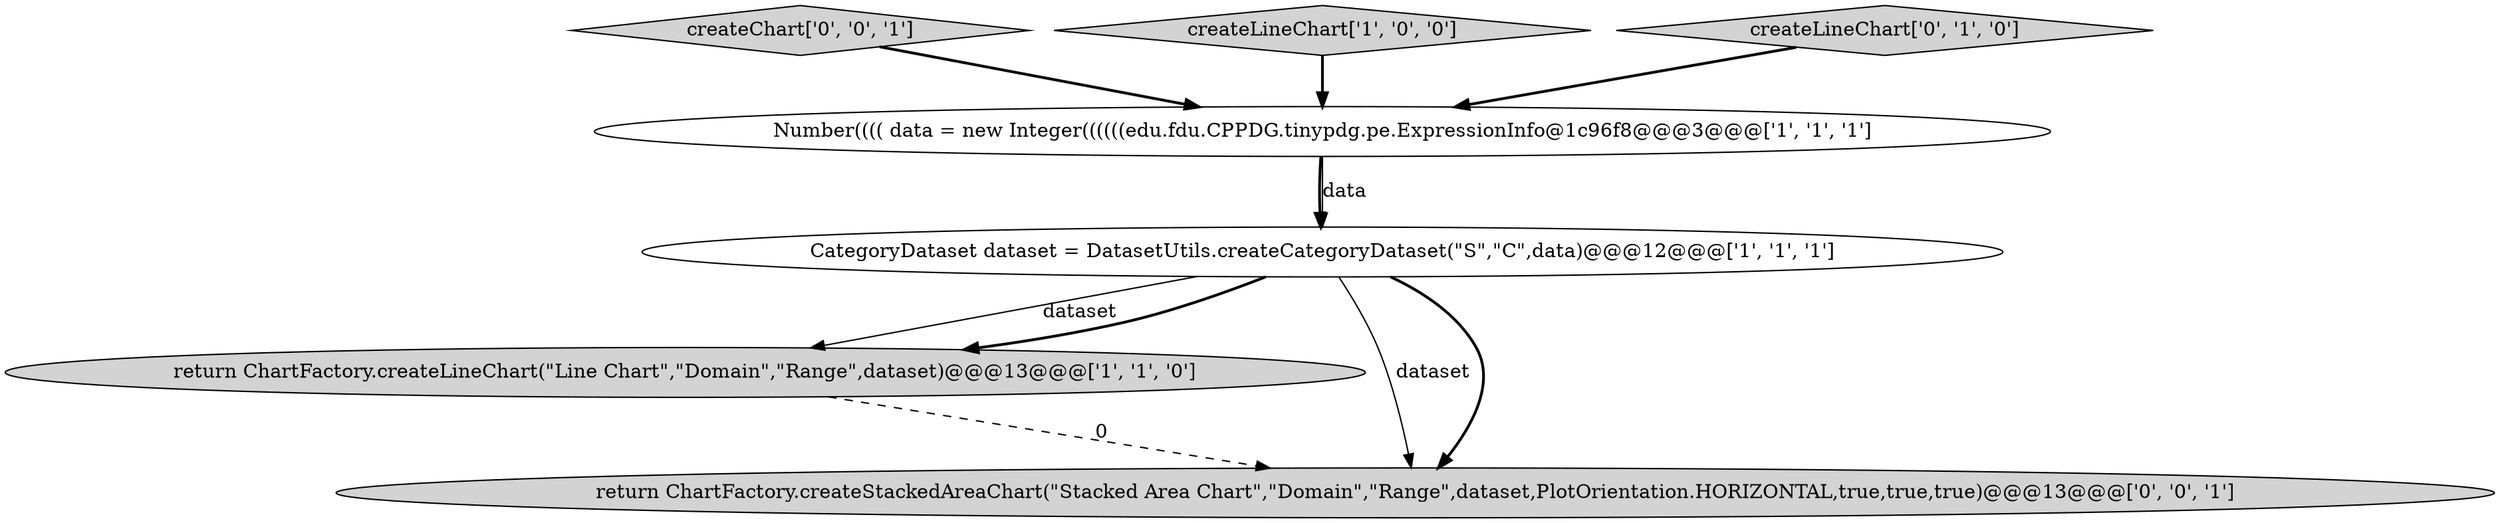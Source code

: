 digraph {
5 [style = filled, label = "createChart['0', '0', '1']", fillcolor = lightgray, shape = diamond image = "AAA0AAABBB3BBB"];
1 [style = filled, label = "return ChartFactory.createLineChart(\"Line Chart\",\"Domain\",\"Range\",dataset)@@@13@@@['1', '1', '0']", fillcolor = lightgray, shape = ellipse image = "AAA0AAABBB1BBB"];
3 [style = filled, label = "createLineChart['1', '0', '0']", fillcolor = lightgray, shape = diamond image = "AAA0AAABBB1BBB"];
0 [style = filled, label = "CategoryDataset dataset = DatasetUtils.createCategoryDataset(\"S\",\"C\",data)@@@12@@@['1', '1', '1']", fillcolor = white, shape = ellipse image = "AAA0AAABBB1BBB"];
6 [style = filled, label = "return ChartFactory.createStackedAreaChart(\"Stacked Area Chart\",\"Domain\",\"Range\",dataset,PlotOrientation.HORIZONTAL,true,true,true)@@@13@@@['0', '0', '1']", fillcolor = lightgray, shape = ellipse image = "AAA0AAABBB3BBB"];
2 [style = filled, label = "Number(((( data = new Integer((((((edu.fdu.CPPDG.tinypdg.pe.ExpressionInfo@1c96f8@@@3@@@['1', '1', '1']", fillcolor = white, shape = ellipse image = "AAA0AAABBB1BBB"];
4 [style = filled, label = "createLineChart['0', '1', '0']", fillcolor = lightgray, shape = diamond image = "AAA0AAABBB2BBB"];
5->2 [style = bold, label=""];
2->0 [style = bold, label=""];
4->2 [style = bold, label=""];
0->6 [style = solid, label="dataset"];
3->2 [style = bold, label=""];
0->1 [style = solid, label="dataset"];
0->6 [style = bold, label=""];
0->1 [style = bold, label=""];
1->6 [style = dashed, label="0"];
2->0 [style = solid, label="data"];
}
